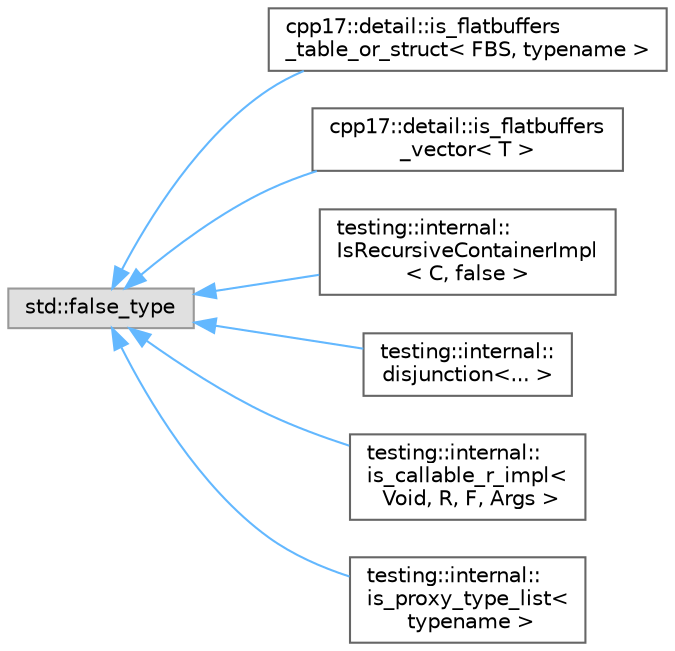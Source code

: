 digraph "Graphical Class Hierarchy"
{
 // LATEX_PDF_SIZE
  bgcolor="transparent";
  edge [fontname=Helvetica,fontsize=10,labelfontname=Helvetica,labelfontsize=10];
  node [fontname=Helvetica,fontsize=10,shape=box,height=0.2,width=0.4];
  rankdir="LR";
  Node0 [id="Node000000",label="std::false_type",height=0.2,width=0.4,color="grey60", fillcolor="#E0E0E0", style="filled",tooltip=" "];
  Node0 -> Node1 [id="edge436_Node000000_Node000001",dir="back",color="steelblue1",style="solid",tooltip=" "];
  Node1 [id="Node000001",label="cpp17::detail::is_flatbuffers\l_table_or_struct\< FBS, typename \>",height=0.2,width=0.4,color="grey40", fillcolor="white", style="filled",URL="$structcpp17_1_1detail_1_1is__flatbuffers__table__or__struct.html",tooltip=" "];
  Node0 -> Node2 [id="edge437_Node000000_Node000002",dir="back",color="steelblue1",style="solid",tooltip=" "];
  Node2 [id="Node000002",label="cpp17::detail::is_flatbuffers\l_vector\< T \>",height=0.2,width=0.4,color="grey40", fillcolor="white", style="filled",URL="$structcpp17_1_1detail_1_1is__flatbuffers__vector.html",tooltip=" "];
  Node0 -> Node3 [id="edge438_Node000000_Node000003",dir="back",color="steelblue1",style="solid",tooltip=" "];
  Node3 [id="Node000003",label="testing::internal::\lIsRecursiveContainerImpl\l\< C, false \>",height=0.2,width=0.4,color="grey40", fillcolor="white", style="filled",URL="$structtesting_1_1internal_1_1IsRecursiveContainerImpl_3_01C_00_01false_01_4.html",tooltip=" "];
  Node0 -> Node4 [id="edge439_Node000000_Node000004",dir="back",color="steelblue1",style="solid",tooltip=" "];
  Node4 [id="Node000004",label="testing::internal::\ldisjunction\<... \>",height=0.2,width=0.4,color="grey40", fillcolor="white", style="filled",URL="$structtesting_1_1internal_1_1disjunction.html",tooltip=" "];
  Node0 -> Node5 [id="edge440_Node000000_Node000005",dir="back",color="steelblue1",style="solid",tooltip=" "];
  Node5 [id="Node000005",label="testing::internal::\lis_callable_r_impl\<\l Void, R, F, Args \>",height=0.2,width=0.4,color="grey40", fillcolor="white", style="filled",URL="$structtesting_1_1internal_1_1is__callable__r__impl.html",tooltip=" "];
  Node0 -> Node6 [id="edge441_Node000000_Node000006",dir="back",color="steelblue1",style="solid",tooltip=" "];
  Node6 [id="Node000006",label="testing::internal::\lis_proxy_type_list\<\l typename \>",height=0.2,width=0.4,color="grey40", fillcolor="white", style="filled",URL="$structtesting_1_1internal_1_1is__proxy__type__list.html",tooltip=" "];
}
